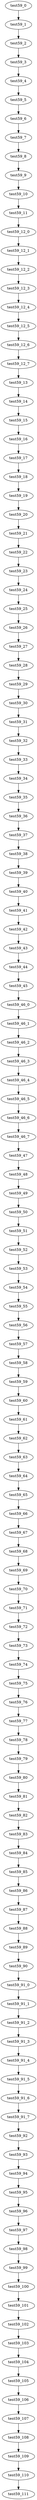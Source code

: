digraph G {
test59_0->test59_1;
test59_1->test59_2;
test59_2->test59_3;
test59_3->test59_4;
test59_4->test59_5;
test59_5->test59_6;
test59_6->test59_7;
test59_7->test59_8;
test59_8->test59_9;
test59_9->test59_10;
test59_10->test59_11;
test59_11->test59_12_0;
test59_12_0->test59_12_1;
test59_12_1->test59_12_2;
test59_12_2->test59_12_3;
test59_12_3->test59_12_4;
test59_12_4->test59_12_5;
test59_12_5->test59_12_6;
test59_12_6->test59_12_7;
test59_12_7->test59_13;
test59_13->test59_14;
test59_14->test59_15;
test59_15->test59_16;
test59_16->test59_17;
test59_17->test59_18;
test59_18->test59_19;
test59_19->test59_20;
test59_20->test59_21;
test59_21->test59_22;
test59_22->test59_23;
test59_23->test59_24;
test59_24->test59_25;
test59_25->test59_26;
test59_26->test59_27;
test59_27->test59_28;
test59_28->test59_29;
test59_29->test59_30;
test59_30->test59_31;
test59_31->test59_32;
test59_32->test59_33;
test59_33->test59_34;
test59_34->test59_35;
test59_35->test59_36;
test59_36->test59_37;
test59_37->test59_38;
test59_38->test59_39;
test59_39->test59_40;
test59_40->test59_41;
test59_41->test59_42;
test59_42->test59_43;
test59_43->test59_44;
test59_44->test59_45;
test59_45->test59_46_0;
test59_46_0->test59_46_1;
test59_46_1->test59_46_2;
test59_46_2->test59_46_3;
test59_46_3->test59_46_4;
test59_46_4->test59_46_5;
test59_46_5->test59_46_6;
test59_46_6->test59_46_7;
test59_46_7->test59_47;
test59_47->test59_48;
test59_48->test59_49;
test59_49->test59_50;
test59_50->test59_51;
test59_51->test59_52;
test59_52->test59_53;
test59_53->test59_54;
test59_54->test59_55;
test59_55->test59_56;
test59_56->test59_57;
test59_57->test59_58;
test59_58->test59_59;
test59_59->test59_60;
test59_60->test59_61;
test59_61->test59_62;
test59_62->test59_63;
test59_63->test59_64;
test59_64->test59_65;
test59_65->test59_66;
test59_66->test59_67;
test59_67->test59_68;
test59_68->test59_69;
test59_69->test59_70;
test59_70->test59_71;
test59_71->test59_72;
test59_72->test59_73;
test59_73->test59_74;
test59_74->test59_75;
test59_75->test59_76;
test59_76->test59_77;
test59_77->test59_78;
test59_78->test59_79;
test59_79->test59_80;
test59_80->test59_81;
test59_81->test59_82;
test59_82->test59_83;
test59_83->test59_84;
test59_84->test59_85;
test59_85->test59_86;
test59_86->test59_87;
test59_87->test59_88;
test59_88->test59_89;
test59_89->test59_90;
test59_90->test59_91_0;
test59_91_0->test59_91_1;
test59_91_1->test59_91_2;
test59_91_2->test59_91_3;
test59_91_3->test59_91_4;
test59_91_4->test59_91_5;
test59_91_5->test59_91_6;
test59_91_6->test59_91_7;
test59_91_7->test59_92;
test59_92->test59_93;
test59_93->test59_94;
test59_94->test59_95;
test59_95->test59_96;
test59_96->test59_97;
test59_97->test59_98;
test59_98->test59_99;
test59_99->test59_100;
test59_100->test59_101;
test59_101->test59_102;
test59_102->test59_103;
test59_103->test59_104;
test59_104->test59_105;
test59_105->test59_106;
test59_106->test59_107;
test59_107->test59_108;
test59_108->test59_109;
test59_109->test59_110;
test59_110->test59_111;

}
